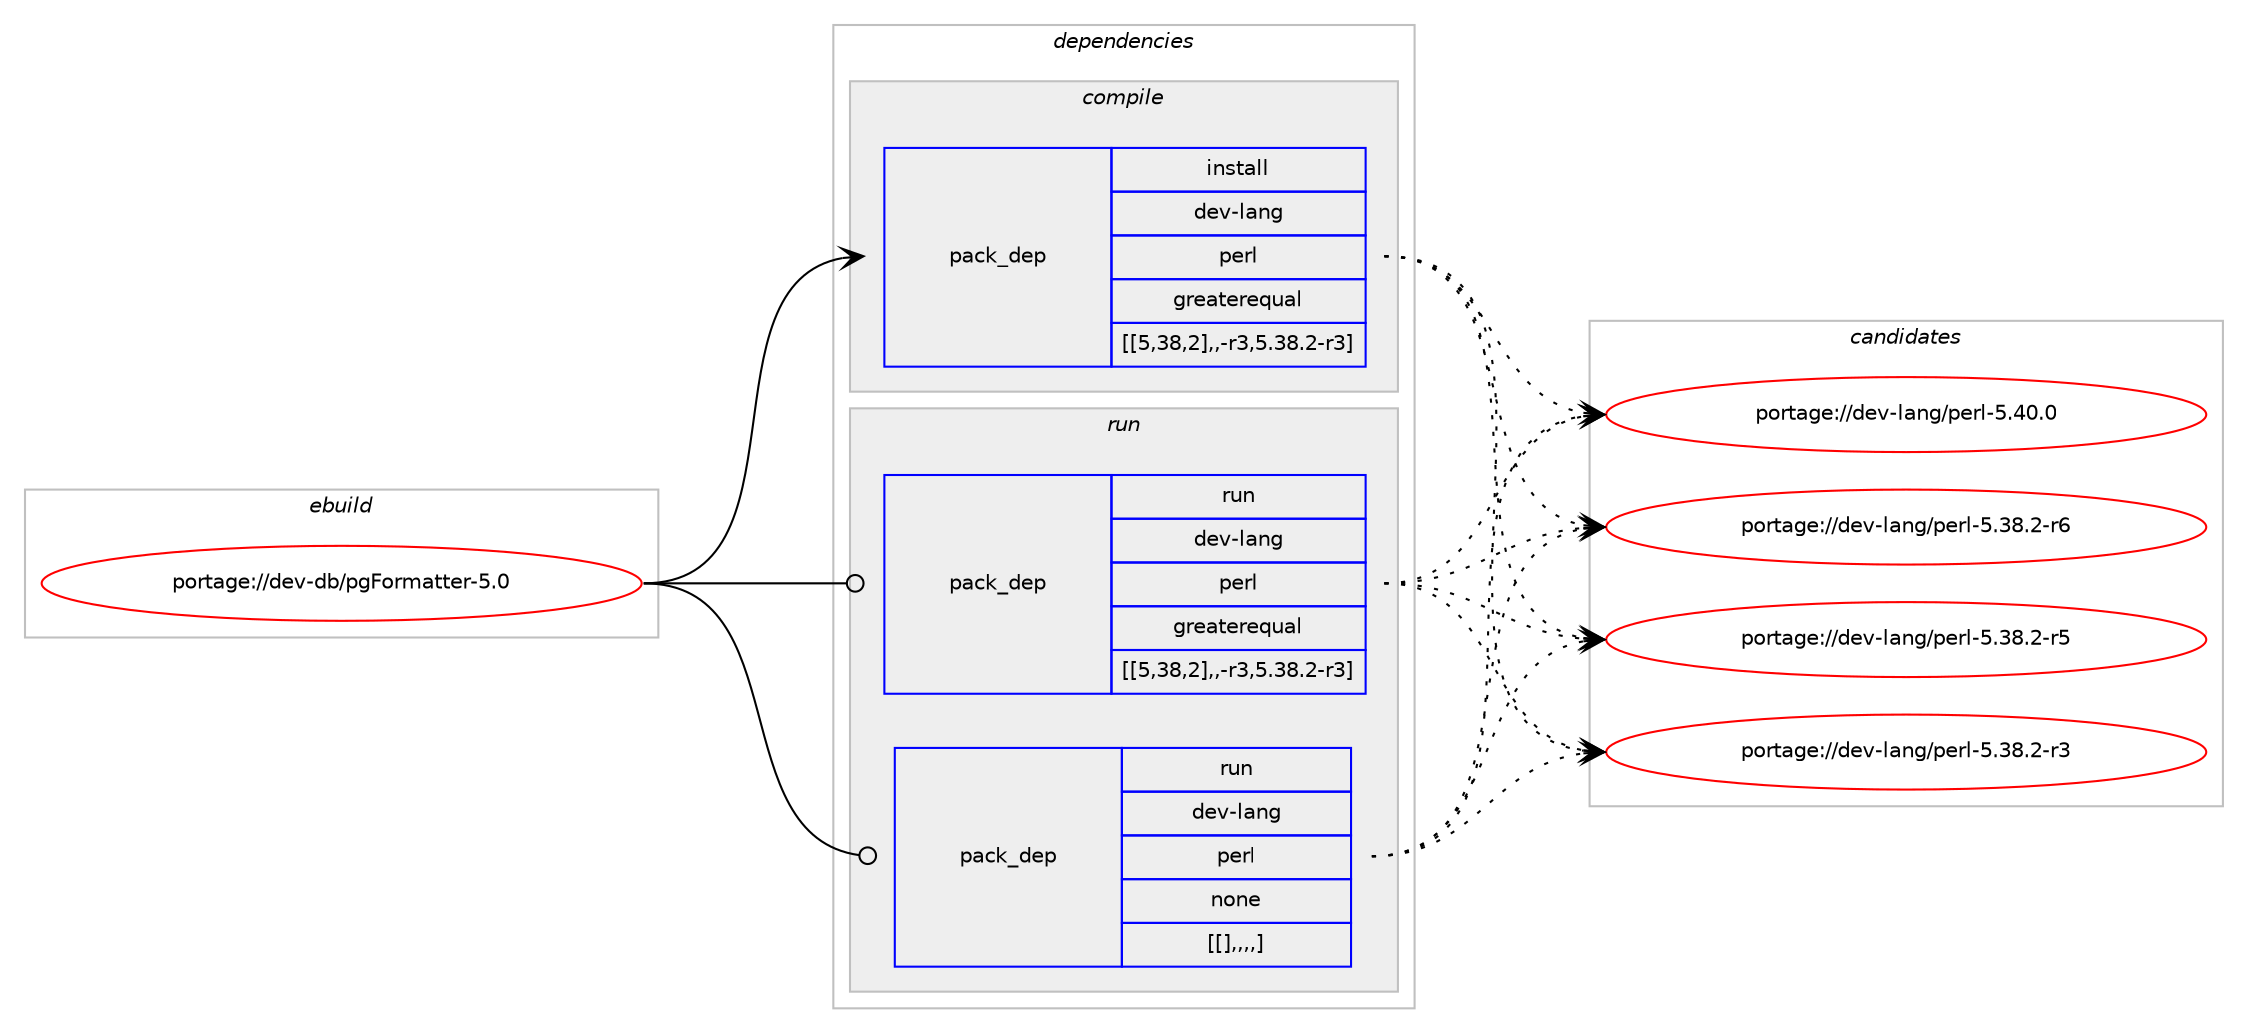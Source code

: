 digraph prolog {

# *************
# Graph options
# *************

newrank=true;
concentrate=true;
compound=true;
graph [rankdir=LR,fontname=Helvetica,fontsize=10,ranksep=1.5];#, ranksep=2.5, nodesep=0.2];
edge  [arrowhead=vee];
node  [fontname=Helvetica,fontsize=10];

# **********
# The ebuild
# **********

subgraph cluster_leftcol {
color=gray;
label=<<i>ebuild</i>>;
id [label="portage://dev-db/pgFormatter-5.0", color=red, width=4, href="../dev-db/pgFormatter-5.0.svg"];
}

# ****************
# The dependencies
# ****************

subgraph cluster_midcol {
color=gray;
label=<<i>dependencies</i>>;
subgraph cluster_compile {
fillcolor="#eeeeee";
style=filled;
label=<<i>compile</i>>;
subgraph pack49603 {
dependency68598 [label=<<TABLE BORDER="0" CELLBORDER="1" CELLSPACING="0" CELLPADDING="4" WIDTH="220"><TR><TD ROWSPAN="6" CELLPADDING="30">pack_dep</TD></TR><TR><TD WIDTH="110">install</TD></TR><TR><TD>dev-lang</TD></TR><TR><TD>perl</TD></TR><TR><TD>greaterequal</TD></TR><TR><TD>[[5,38,2],,-r3,5.38.2-r3]</TD></TR></TABLE>>, shape=none, color=blue];
}
id:e -> dependency68598:w [weight=20,style="solid",arrowhead="vee"];
}
subgraph cluster_compileandrun {
fillcolor="#eeeeee";
style=filled;
label=<<i>compile and run</i>>;
}
subgraph cluster_run {
fillcolor="#eeeeee";
style=filled;
label=<<i>run</i>>;
subgraph pack49604 {
dependency68599 [label=<<TABLE BORDER="0" CELLBORDER="1" CELLSPACING="0" CELLPADDING="4" WIDTH="220"><TR><TD ROWSPAN="6" CELLPADDING="30">pack_dep</TD></TR><TR><TD WIDTH="110">run</TD></TR><TR><TD>dev-lang</TD></TR><TR><TD>perl</TD></TR><TR><TD>greaterequal</TD></TR><TR><TD>[[5,38,2],,-r3,5.38.2-r3]</TD></TR></TABLE>>, shape=none, color=blue];
}
id:e -> dependency68599:w [weight=20,style="solid",arrowhead="odot"];
subgraph pack49605 {
dependency68600 [label=<<TABLE BORDER="0" CELLBORDER="1" CELLSPACING="0" CELLPADDING="4" WIDTH="220"><TR><TD ROWSPAN="6" CELLPADDING="30">pack_dep</TD></TR><TR><TD WIDTH="110">run</TD></TR><TR><TD>dev-lang</TD></TR><TR><TD>perl</TD></TR><TR><TD>none</TD></TR><TR><TD>[[],,,,]</TD></TR></TABLE>>, shape=none, color=blue];
}
id:e -> dependency68600:w [weight=20,style="solid",arrowhead="odot"];
}
}

# **************
# The candidates
# **************

subgraph cluster_choices {
rank=same;
color=gray;
label=<<i>candidates</i>>;

subgraph choice49603 {
color=black;
nodesep=1;
choice10010111845108971101034711210111410845534652484648 [label="portage://dev-lang/perl-5.40.0", color=red, width=4,href="../dev-lang/perl-5.40.0.svg"];
choice100101118451089711010347112101114108455346515646504511454 [label="portage://dev-lang/perl-5.38.2-r6", color=red, width=4,href="../dev-lang/perl-5.38.2-r6.svg"];
choice100101118451089711010347112101114108455346515646504511453 [label="portage://dev-lang/perl-5.38.2-r5", color=red, width=4,href="../dev-lang/perl-5.38.2-r5.svg"];
choice100101118451089711010347112101114108455346515646504511451 [label="portage://dev-lang/perl-5.38.2-r3", color=red, width=4,href="../dev-lang/perl-5.38.2-r3.svg"];
dependency68598:e -> choice10010111845108971101034711210111410845534652484648:w [style=dotted,weight="100"];
dependency68598:e -> choice100101118451089711010347112101114108455346515646504511454:w [style=dotted,weight="100"];
dependency68598:e -> choice100101118451089711010347112101114108455346515646504511453:w [style=dotted,weight="100"];
dependency68598:e -> choice100101118451089711010347112101114108455346515646504511451:w [style=dotted,weight="100"];
}
subgraph choice49604 {
color=black;
nodesep=1;
choice10010111845108971101034711210111410845534652484648 [label="portage://dev-lang/perl-5.40.0", color=red, width=4,href="../dev-lang/perl-5.40.0.svg"];
choice100101118451089711010347112101114108455346515646504511454 [label="portage://dev-lang/perl-5.38.2-r6", color=red, width=4,href="../dev-lang/perl-5.38.2-r6.svg"];
choice100101118451089711010347112101114108455346515646504511453 [label="portage://dev-lang/perl-5.38.2-r5", color=red, width=4,href="../dev-lang/perl-5.38.2-r5.svg"];
choice100101118451089711010347112101114108455346515646504511451 [label="portage://dev-lang/perl-5.38.2-r3", color=red, width=4,href="../dev-lang/perl-5.38.2-r3.svg"];
dependency68599:e -> choice10010111845108971101034711210111410845534652484648:w [style=dotted,weight="100"];
dependency68599:e -> choice100101118451089711010347112101114108455346515646504511454:w [style=dotted,weight="100"];
dependency68599:e -> choice100101118451089711010347112101114108455346515646504511453:w [style=dotted,weight="100"];
dependency68599:e -> choice100101118451089711010347112101114108455346515646504511451:w [style=dotted,weight="100"];
}
subgraph choice49605 {
color=black;
nodesep=1;
choice10010111845108971101034711210111410845534652484648 [label="portage://dev-lang/perl-5.40.0", color=red, width=4,href="../dev-lang/perl-5.40.0.svg"];
choice100101118451089711010347112101114108455346515646504511454 [label="portage://dev-lang/perl-5.38.2-r6", color=red, width=4,href="../dev-lang/perl-5.38.2-r6.svg"];
choice100101118451089711010347112101114108455346515646504511453 [label="portage://dev-lang/perl-5.38.2-r5", color=red, width=4,href="../dev-lang/perl-5.38.2-r5.svg"];
choice100101118451089711010347112101114108455346515646504511451 [label="portage://dev-lang/perl-5.38.2-r3", color=red, width=4,href="../dev-lang/perl-5.38.2-r3.svg"];
dependency68600:e -> choice10010111845108971101034711210111410845534652484648:w [style=dotted,weight="100"];
dependency68600:e -> choice100101118451089711010347112101114108455346515646504511454:w [style=dotted,weight="100"];
dependency68600:e -> choice100101118451089711010347112101114108455346515646504511453:w [style=dotted,weight="100"];
dependency68600:e -> choice100101118451089711010347112101114108455346515646504511451:w [style=dotted,weight="100"];
}
}

}
